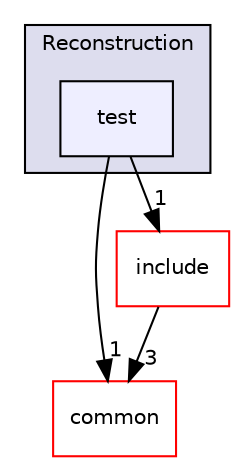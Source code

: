 digraph "/home/travis/build/AliceO2Group/AliceO2/DataFormats/Reconstruction/test" {
  bgcolor=transparent;
  compound=true
  node [ fontsize="10", fontname="Helvetica"];
  edge [ labelfontsize="10", labelfontname="Helvetica"];
  subgraph clusterdir_d269712cc31e133b892a3b3f6424741a {
    graph [ bgcolor="#ddddee", pencolor="black", label="Reconstruction" fontname="Helvetica", fontsize="10", URL="dir_d269712cc31e133b892a3b3f6424741a.html"]
  dir_c5b7346fd504360471cc9fe5be83ae72 [shape=box, label="test", style="filled", fillcolor="#eeeeff", pencolor="black", URL="dir_c5b7346fd504360471cc9fe5be83ae72.html"];
  }
  dir_7924ba4398ae4560cd37376e44666c6d [shape=box label="common" color="red" URL="dir_7924ba4398ae4560cd37376e44666c6d.html"];
  dir_99c43ad88135ecdb15d6d5c818628268 [shape=box label="include" color="red" URL="dir_99c43ad88135ecdb15d6d5c818628268.html"];
  dir_c5b7346fd504360471cc9fe5be83ae72->dir_7924ba4398ae4560cd37376e44666c6d [headlabel="1", labeldistance=1.5 headhref="dir_000128_000053.html"];
  dir_c5b7346fd504360471cc9fe5be83ae72->dir_99c43ad88135ecdb15d6d5c818628268 [headlabel="1", labeldistance=1.5 headhref="dir_000128_000111.html"];
  dir_99c43ad88135ecdb15d6d5c818628268->dir_7924ba4398ae4560cd37376e44666c6d [headlabel="3", labeldistance=1.5 headhref="dir_000111_000053.html"];
}
